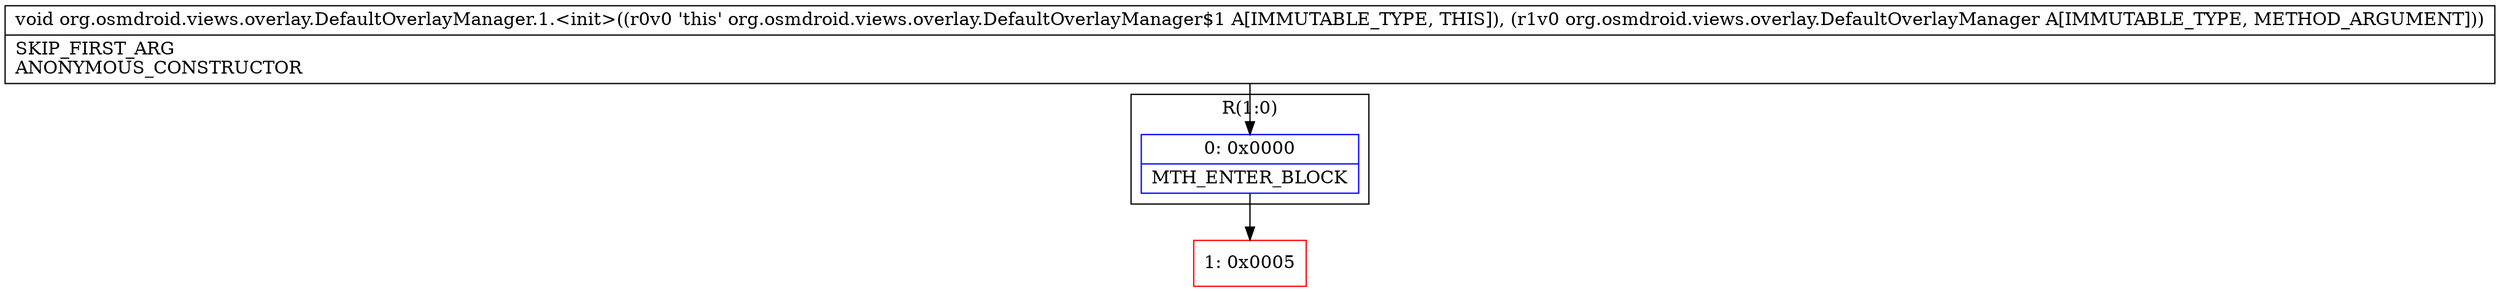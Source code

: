 digraph "CFG fororg.osmdroid.views.overlay.DefaultOverlayManager.1.\<init\>(Lorg\/osmdroid\/views\/overlay\/DefaultOverlayManager;)V" {
subgraph cluster_Region_33225376 {
label = "R(1:0)";
node [shape=record,color=blue];
Node_0 [shape=record,label="{0\:\ 0x0000|MTH_ENTER_BLOCK\l}"];
}
Node_1 [shape=record,color=red,label="{1\:\ 0x0005}"];
MethodNode[shape=record,label="{void org.osmdroid.views.overlay.DefaultOverlayManager.1.\<init\>((r0v0 'this' org.osmdroid.views.overlay.DefaultOverlayManager$1 A[IMMUTABLE_TYPE, THIS]), (r1v0 org.osmdroid.views.overlay.DefaultOverlayManager A[IMMUTABLE_TYPE, METHOD_ARGUMENT]))  | SKIP_FIRST_ARG\lANONYMOUS_CONSTRUCTOR\l}"];
MethodNode -> Node_0;
Node_0 -> Node_1;
}

